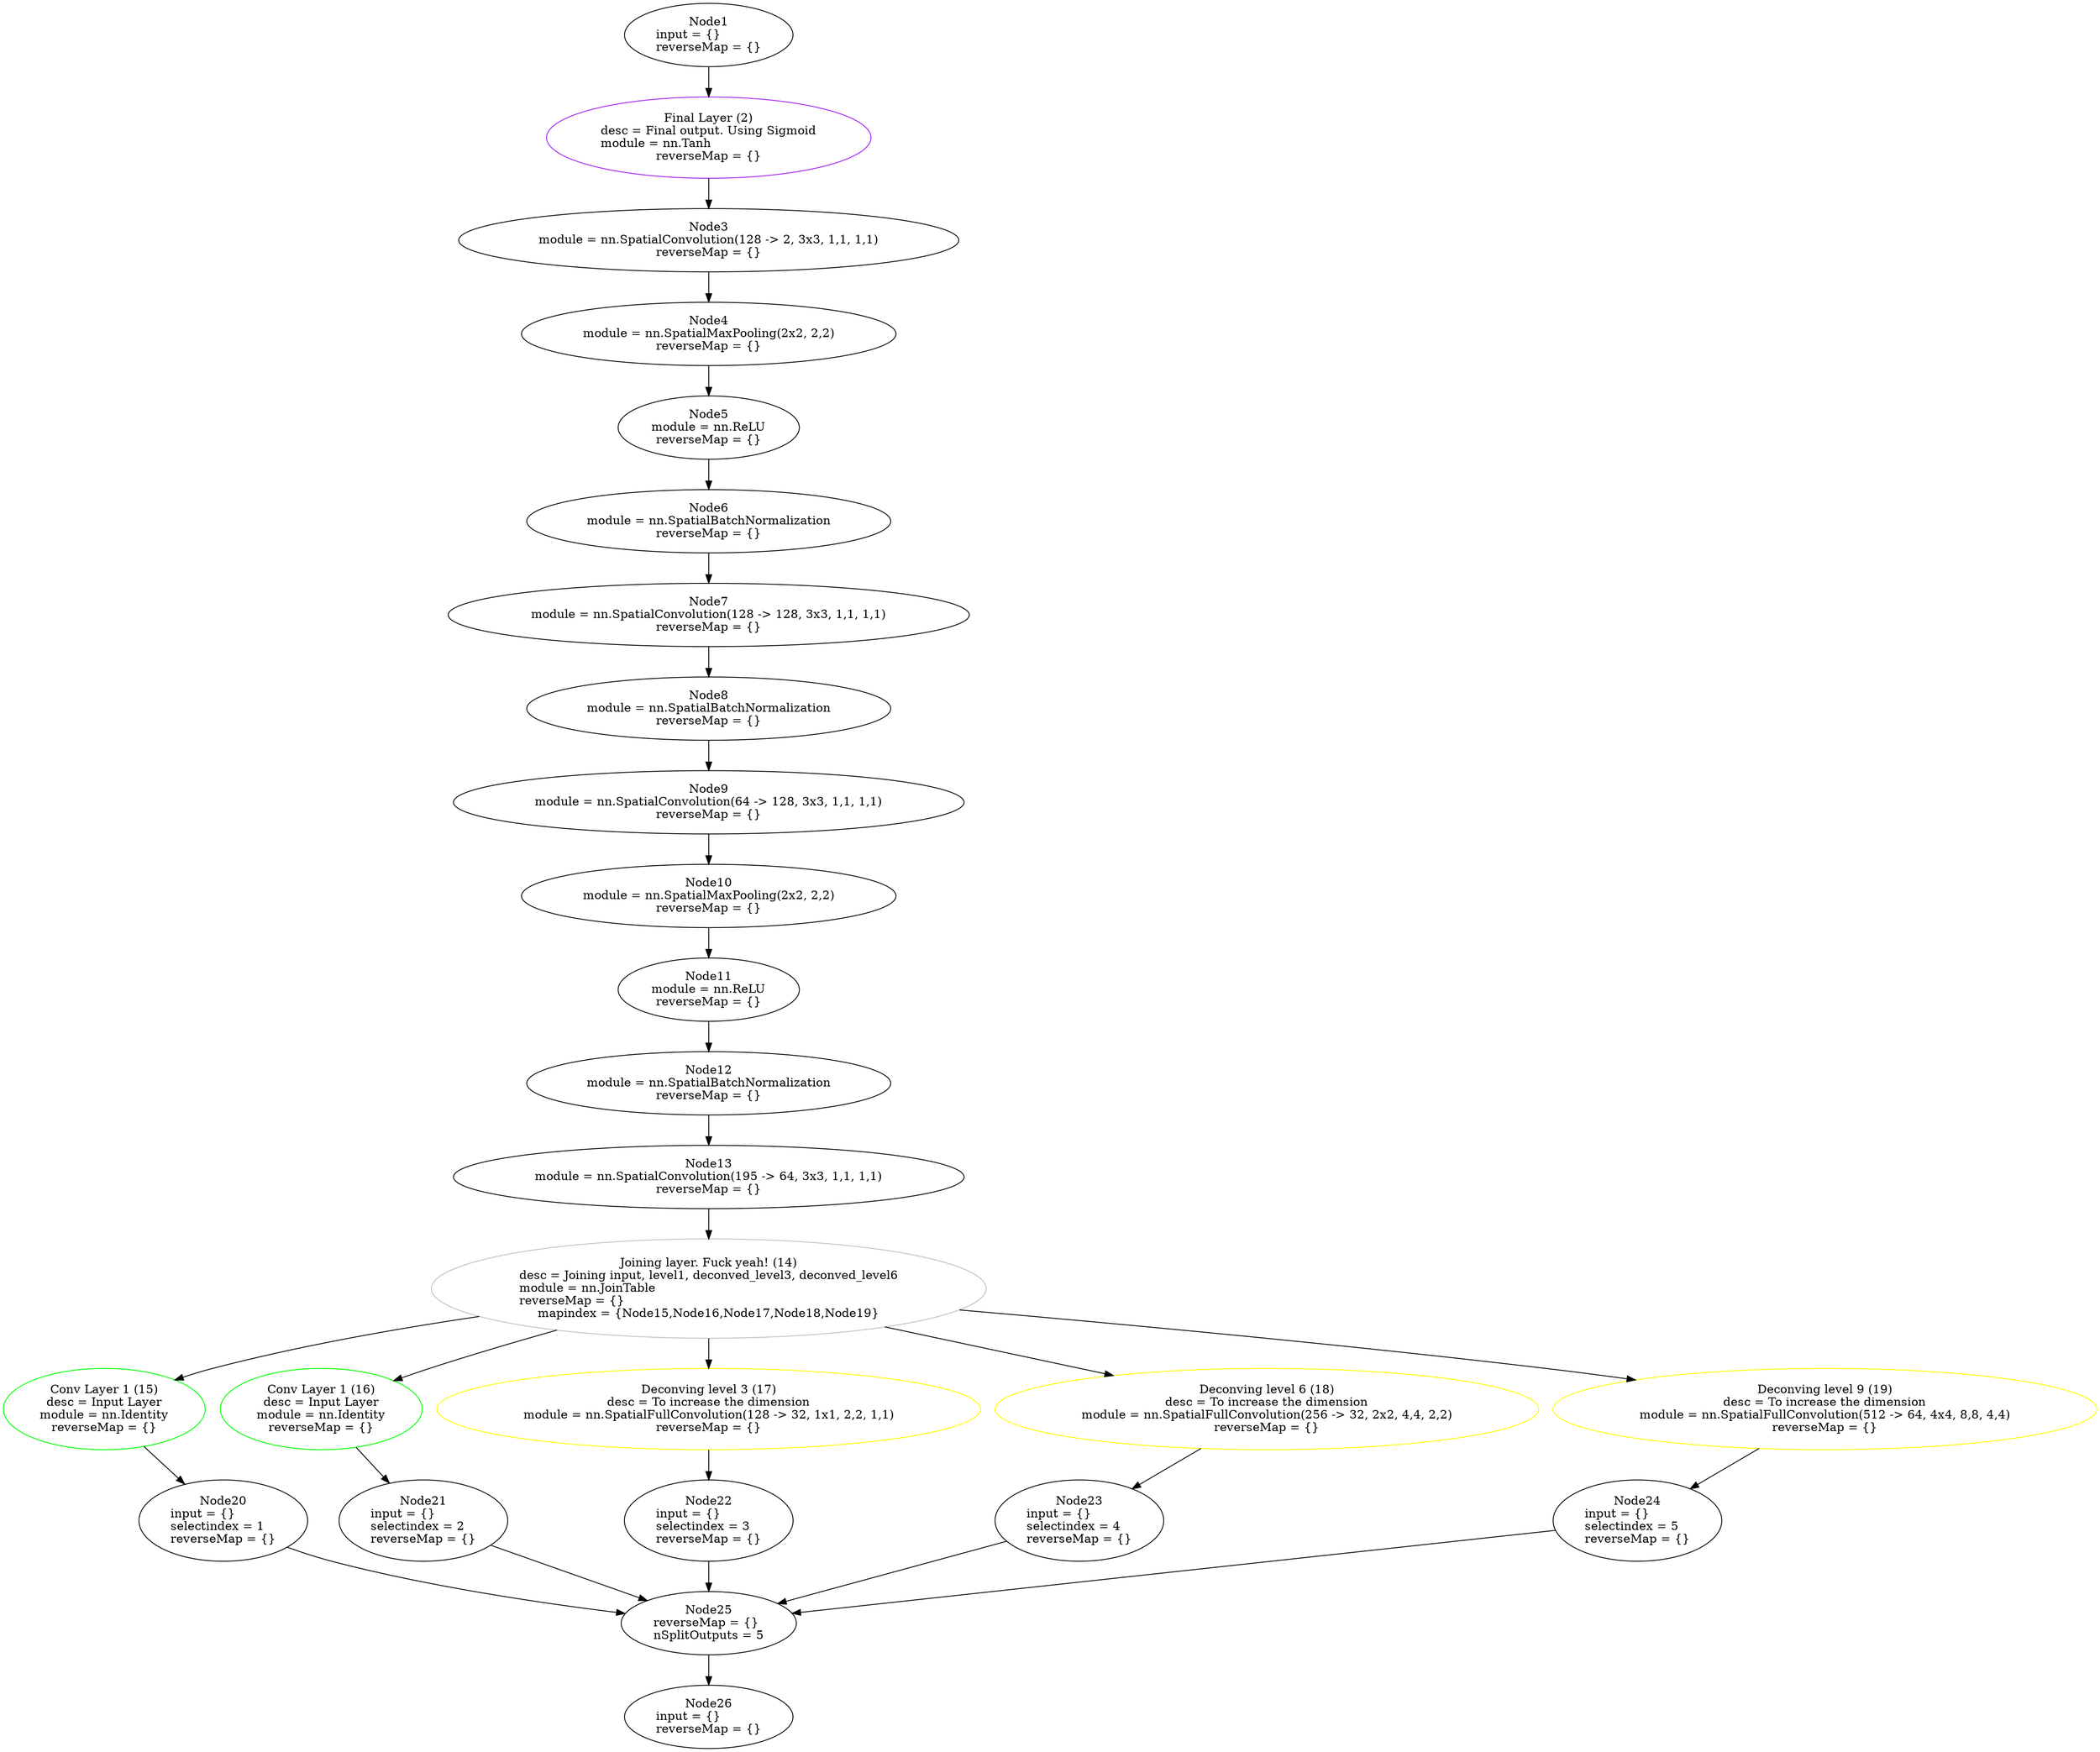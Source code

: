 digraph G {
	graph [bb="0,0,1966,2082"];
	node [label="\N",
		shape=oval
	];
	n1	 [height=1.041,
		label="Node1\ninput = {}\lreverseMap = {}",
		pos="665,2044",
		tooltip="[[C]]:-1_",
		width=2.1497];
	n2	 [color=purple,
		height=1.3356,
		label="Final Layer (2)\ndesc = Final output. Using Sigmoid\nmodule = nn.Tanh\lreverseMap = {}",
		pos="665,1922",
		tooltip="[./Net4.lua]:61_",
		width=4.1515];
	n1 -> n2	 [pos="e,665,1970.5 665,2006.3 665,1998.2 665,1989.4 665,1980.7"];
	n3	 [height=1.041,
		label="Node3\nmodule = nn.SpatialConvolution(128 -> 2, 3x3, 1,1, 1,1)\lreverseMap = {}",
		pos="665,1800",
		tooltip="[./Net4.lua]:61_",
		width=6.4533];
	n2 -> n3	 [pos="e,665,1837.7 665,1873.6 665,1865.1 665,1856.3 665,1847.8"];
	n4	 [height=1.041,
		label="Node4\nmodule = nn.SpatialMaxPooling(2x2, 2,2)\lreverseMap = {}",
		pos="665,1688",
		tooltip="[./Net4.lua]:59_",
		width=4.8997];
	n3 -> n4	 [pos="e,665,1725.8 665,1762.4 665,1753.9 665,1744.8 665,1736"];
	n5	 [height=1.041,
		label="Node5\nmodule = nn.ReLU\lreverseMap = {}",
		pos="665,1576",
		tooltip="[./Net4.lua]:59_",
		width=2.4261];
	n4 -> n5	 [pos="e,665,1613.8 665,1650.4 665,1641.9 665,1632.8 665,1624"];
	n6	 [height=1.041,
		label="Node6\nmodule = nn.SpatialBatchNormalization\lreverseMap = {}",
		pos="665,1464",
		tooltip="[./Net4.lua]:57_",
		width=4.6805];
	n5 -> n6	 [pos="e,665,1501.8 665,1538.4 665,1529.9 665,1520.8 665,1512"];
	n7	 [height=1.041,
		label="Node7\nmodule = nn.SpatialConvolution(128 -> 128, 3x3, 1,1, 1,1)\lreverseMap = {}",
		pos="665,1352",
		tooltip="[./Net4.lua]:57_",
		width=6.7297];
	n6 -> n7	 [pos="e,665,1389.8 665,1426.4 665,1417.9 665,1408.8 665,1400"];
	n8	 [height=1.041,
		label="Node8\nmodule = nn.SpatialBatchNormalization\lreverseMap = {}",
		pos="665,1240",
		tooltip="[./Net4.lua]:55_",
		width=4.6805];
	n7 -> n8	 [pos="e,665,1277.8 665,1314.4 665,1305.9 665,1296.8 665,1288"];
	n9	 [height=1.041,
		label="Node9\nmodule = nn.SpatialConvolution(64 -> 128, 3x3, 1,1, 1,1)\lreverseMap = {}",
		pos="665,1128",
		tooltip="[./Net4.lua]:55_",
		width=6.5915];
	n8 -> n9	 [pos="e,665,1165.8 665,1202.4 665,1193.9 665,1184.8 665,1176"];
	n10	 [height=1.041,
		label="Node10\nmodule = nn.SpatialMaxPooling(2x2, 2,2)\lreverseMap = {}",
		pos="665,1016",
		tooltip="[./Net4.lua]:53_",
		width=4.8997];
	n9 -> n10	 [pos="e,665,1053.8 665,1090.4 665,1081.9 665,1072.8 665,1064"];
	n11	 [height=1.041,
		label="Node11\nmodule = nn.ReLU\lreverseMap = {}",
		pos="665,904",
		tooltip="[./Net4.lua]:53_",
		width=2.4261];
	n10 -> n11	 [pos="e,665,941.84 665,978.37 665,969.93 665,960.83 665,952.01"];
	n12	 [height=1.041,
		label="Node12\nmodule = nn.SpatialBatchNormalization\lreverseMap = {}",
		pos="665,792",
		tooltip="[./Net4.lua]:52_",
		width=4.6805];
	n11 -> n12	 [pos="e,665,829.84 665,866.37 665,857.93 665,848.83 665,840.01"];
	n13	 [height=1.041,
		label="Node13\nmodule = nn.SpatialConvolution(195 -> 64, 3x3, 1,1, 1,1)\lreverseMap = {}",
		pos="665,680",
		tooltip="[./Net4.lua]:52_",
		width=6.5915];
	n12 -> n13	 [pos="e,665,717.84 665,754.37 665,745.93 665,736.83 665,728.01"];
	n14	 [color=grey,
		height=1.6303,
		label="Joining layer. Fuck yeah! (14)\ndesc = Joining input, level1, deconved_level3, deconved_level6\nmodule = nn.JoinTable\lreverseMap = {}\lmapindex = {\
Node15,Node16,Node17,Node18,Node19}",
		pos="665,547",
		tooltip="[./Net4.lua]:41_",
		width=7.1778];
	n13 -> n14	 [pos="e,665,605.9 665,642.51 665,634.26 665,625.24 665,616.15"];
	n15	 [color=green,
		height=1.3356,
		label="Conv Layer 1 (15)\ndesc = Input Layer\nmodule = nn.Identity\lreverseMap = {}",
		pos="94,404",
		tooltip="[./Net4.lua]:12_",
		width=2.6117];
	n14 -> n15	 [pos="e,160.71,438.12 451.51,513.8 370.72,498.85 278.6,478.42 197,452 188.12,449.12 178.99,445.7 170,442.02"];
	n16	 [color=green,
		height=1.3356,
		label="Conv Layer 1 (16)\ndesc = Input Layer\nmodule = nn.Identity\lreverseMap = {}",
		pos="300,404",
		tooltip="[./Net4.lua]:17_",
		width=2.6117];
	n14 -> n16	 [pos="e,368.35,437.16 523.79,497.78 484.43,483.68 441.83,467.79 403,452 394.71,448.63 386.11,444.97 377.57,441.23"];
	n17	 [color=yellow,
		height=1.3356,
		label="Deconving level 3 (17)\ndesc = To increase the dimension\nmodule = nn.SpatialFullConvolution(128 -> 32, 1x1, 2,2, 1,1)\lreverseMap = {}",
		pos="665,404",
		tooltip="[./Net4.lua]:27_",
		width=7.0298];
	n14 -> n17	 [pos="e,665,452.12 665,488.24 665,479.7 665,470.9 665,462.36"];
	n18	 [color=yellow,
		height=1.3356,
		label="Deconving level 6 (18)\ndesc = To increase the dimension\nmodule = nn.SpatialFullConvolution(256 -> 32, 2x2, 4,4, 2,2)\lreverseMap = {}",
		pos="1189,404",
		tooltip="[./Net4.lua]:31_",
		width=7.0298];
	n14 -> n18	 [pos="e,1045.3,443.66 829.72,501.68 895.51,483.97 970.83,463.71 1035.5,446.31"];
	n19	 [color=yellow,
		height=1.3356,
		label="Deconving level 9 (19)\ndesc = To increase the dimension\nmodule = nn.SpatialFullConvolution(512 -> 64, 4x4, 8,8, 4,4)\lreverseMap = {}",
		pos="1713,404",
		tooltip="[./Net4.lua]:36_",
		width=7.0298];
	n14 -> n19	 [pos="e,1535.3,438.32 898.49,521.7 1055.1,504.5 1265.8,479.66 1451,452 1475.1,448.4 1500.4,444.29 1525.4,440.03"];
	n20	 [height=1.3356,
		label="Node20\ninput = {}\lselectindex = 1\lreverseMap = {}",
		pos="205,272",
		tooltip="[[C]]:-1_-1",
		width=2.1497];
	n15 -> n20	 [pos="e,169.33,314.78 130.96,359.71 141.1,347.84 152.17,334.87 162.59,322.67"];
	n21	 [height=1.3356,
		label="Node21\ninput = {}\lselectindex = 2\lreverseMap = {}",
		pos="395,272",
		tooltip="[[C]]:-1_-2",
		width=2.1497];
	n16 -> n21	 [pos="e,363.36,316.3 332.43,358.62 340.47,347.62 349.16,335.73 357.43,324.41"];
	n22	 [height=1.3356,
		label="Node22\ninput = {}\lselectindex = 3\lreverseMap = {}",
		pos="665,272",
		tooltip="[[C]]:-1_-3",
		width=2.1497];
	n17 -> n22	 [pos="e,665,320.48 665,355.7 665,347.54 665,338.99 665,330.6"];
	n23	 [height=1.3356,
		label="Node23\ninput = {}\lselectindex = 4\lreverseMap = {}",
		pos="1014,272",
		tooltip="[[C]]:-1_-4",
		width=2.1497];
	n18 -> n23	 [pos="e,1063.1,309.45 1127.3,357.17 1109,343.6 1089.1,328.81 1071.2,315.47"];
	n24	 [height=1.3356,
		label="Node24\ninput = {}\lselectindex = 5\lreverseMap = {}",
		pos="1538,272",
		tooltip="[[C]]:-1_-5",
		width=2.1497];
	n19 -> n24	 [pos="e,1587.1,309.45 1651.3,357.17 1633,343.6 1613.1,328.81 1595.2,315.47"];
	n25	 [height=1.041,
		label="Node25\nreverseMap = {}\lnSplitOutputs = 5",
		pos="665,150",
		tooltip="[[C]]:-1_ split at [...e/kedart/torch/install/share/lua/5.1/nngraph/gmodule.lua]:72-mnode",
		width=2.2307];
	n20 -> n25	 [pos="e,588.49,161.51 264.54,241.07 278.56,234.81 293.61,228.69 308,224 398.19,194.62 505.21,174.61 578.4,163.08"];
	n21 -> n25	 [pos="e,607.64,176.49 457.28,243.32 499.5,224.55 555.25,199.78 598.36,180.62"];
	n22 -> n25	 [pos="e,665,187.72 665,223.57 665,215.1 665,206.27 665,197.81"];
	n23 -> n25	 [pos="e,728.85,172.95 946.71,247.86 887.01,227.34 799.99,197.41 738.49,176.27"];
	n24 -> n25	 [pos="e,741.48,161.51 1462.4,260.61 1300.8,238.39 922.33,186.37 751.44,162.88"];
	n26	 [height=1.041,
		label="Node26\ninput = {}\lreverseMap = {}",
		pos="665,38",
		tooltip="[[C]]:-1_",
		width=2.1497];
	n25 -> n26	 [pos="e,665,75.844 665,112.37 665,103.93 665,94.829 665,86.011"];
}
